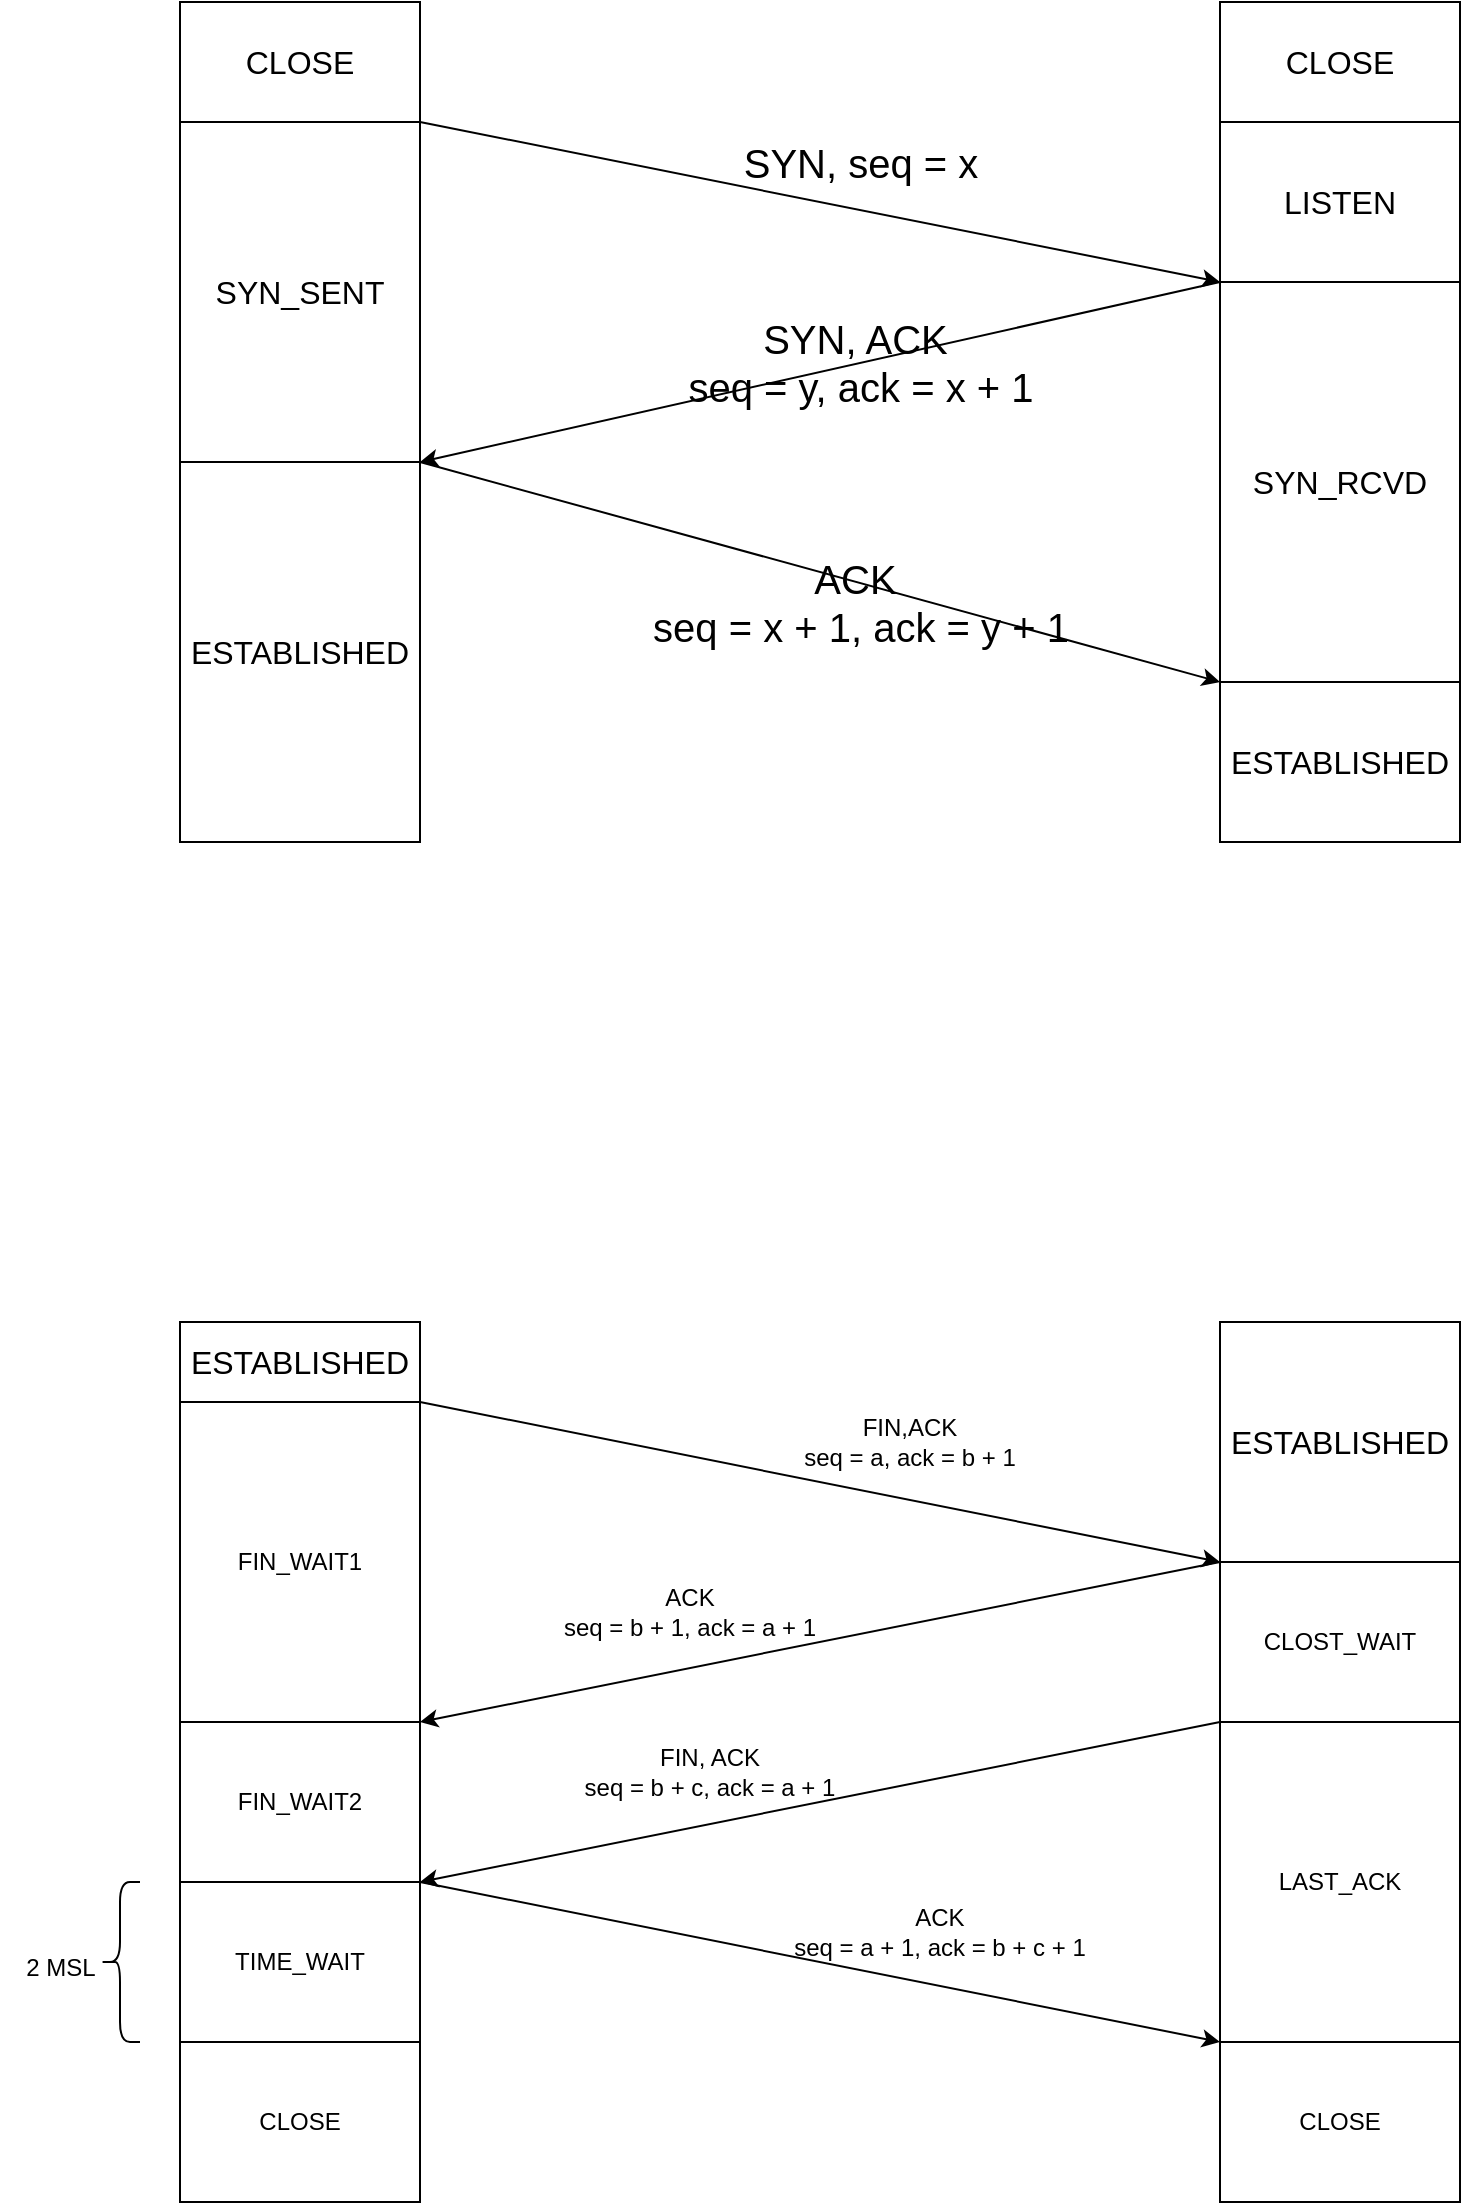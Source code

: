 <mxfile version="24.0.2" type="github">
  <diagram id="prtHgNgQTEPvFCAcTncT" name="Page-1">
    <mxGraphModel dx="1242" dy="820" grid="1" gridSize="10" guides="1" tooltips="1" connect="1" arrows="1" fold="1" page="0" pageScale="1" pageWidth="827" pageHeight="1169" background="none" math="0" shadow="0">
      <root>
        <mxCell id="0" />
        <mxCell id="1" parent="0" />
        <mxCell id="jqsSoEQQLANZwlWLKKU3-4" value="CLOSE" style="rounded=0;whiteSpace=wrap;html=1;fontSize=16;" vertex="1" parent="1">
          <mxGeometry x="120" y="100" width="120" height="60" as="geometry" />
        </mxCell>
        <mxCell id="jqsSoEQQLANZwlWLKKU3-5" value="CLOSE" style="rounded=0;whiteSpace=wrap;html=1;fontSize=16;" vertex="1" parent="1">
          <mxGeometry x="640" y="100" width="120" height="60" as="geometry" />
        </mxCell>
        <mxCell id="jqsSoEQQLANZwlWLKKU3-6" value="SYN_SENT" style="rounded=0;whiteSpace=wrap;html=1;fontSize=16;" vertex="1" parent="1">
          <mxGeometry x="120" y="160" width="120" height="170" as="geometry" />
        </mxCell>
        <mxCell id="jqsSoEQQLANZwlWLKKU3-7" value="SYN_RCVD" style="rounded=0;whiteSpace=wrap;html=1;fontSize=16;" vertex="1" parent="1">
          <mxGeometry x="640" y="240" width="120" height="200" as="geometry" />
        </mxCell>
        <mxCell id="jqsSoEQQLANZwlWLKKU3-8" value="" style="endArrow=classic;html=1;rounded=0;exitX=1;exitY=1;exitDx=0;exitDy=0;entryX=0;entryY=0;entryDx=0;entryDy=0;fontSize=16;" edge="1" parent="1" source="jqsSoEQQLANZwlWLKKU3-4" target="jqsSoEQQLANZwlWLKKU3-7">
          <mxGeometry width="50" height="50" relative="1" as="geometry">
            <mxPoint x="390" y="450" as="sourcePoint" />
            <mxPoint x="440" y="400" as="targetPoint" />
          </mxGeometry>
        </mxCell>
        <mxCell id="jqsSoEQQLANZwlWLKKU3-9" value="LISTEN" style="rounded=0;whiteSpace=wrap;html=1;fontSize=16;" vertex="1" parent="1">
          <mxGeometry x="640" y="160" width="120" height="80" as="geometry" />
        </mxCell>
        <mxCell id="jqsSoEQQLANZwlWLKKU3-10" value="" style="endArrow=classic;html=1;rounded=0;exitX=0;exitY=1;exitDx=0;exitDy=0;entryX=1;entryY=1;entryDx=0;entryDy=0;fontSize=16;" edge="1" parent="1" source="jqsSoEQQLANZwlWLKKU3-9" target="jqsSoEQQLANZwlWLKKU3-6">
          <mxGeometry width="50" height="50" relative="1" as="geometry">
            <mxPoint x="330" y="530" as="sourcePoint" />
            <mxPoint x="380" y="480" as="targetPoint" />
          </mxGeometry>
        </mxCell>
        <mxCell id="jqsSoEQQLANZwlWLKKU3-11" value="" style="endArrow=classic;html=1;rounded=0;entryX=0;entryY=1;entryDx=0;entryDy=0;fontSize=16;" edge="1" parent="1" target="jqsSoEQQLANZwlWLKKU3-7">
          <mxGeometry width="50" height="50" relative="1" as="geometry">
            <mxPoint x="240" y="330" as="sourcePoint" />
            <mxPoint x="350" y="420" as="targetPoint" />
          </mxGeometry>
        </mxCell>
        <mxCell id="jqsSoEQQLANZwlWLKKU3-12" value="ESTABLISHED" style="rounded=0;whiteSpace=wrap;html=1;fontSize=16;" vertex="1" parent="1">
          <mxGeometry x="120" y="330" width="120" height="190" as="geometry" />
        </mxCell>
        <mxCell id="jqsSoEQQLANZwlWLKKU3-13" value="ESTABLISHED" style="rounded=0;whiteSpace=wrap;html=1;fontSize=16;" vertex="1" parent="1">
          <mxGeometry x="640" y="440" width="120" height="80" as="geometry" />
        </mxCell>
        <mxCell id="jqsSoEQQLANZwlWLKKU3-14" value="SYN, seq = x" style="text;html=1;align=center;verticalAlign=middle;resizable=0;points=[];autosize=1;strokeColor=none;fillColor=none;fontSize=20;" vertex="1" parent="1">
          <mxGeometry x="390" y="160" width="140" height="40" as="geometry" />
        </mxCell>
        <mxCell id="jqsSoEQQLANZwlWLKKU3-16" value="ACK&amp;nbsp;&lt;div style=&quot;font-size: 20px;&quot;&gt;seq = x + 1, ack = y + 1&lt;/div&gt;" style="text;html=1;align=center;verticalAlign=middle;resizable=0;points=[];autosize=1;strokeColor=none;fillColor=none;fontSize=20;" vertex="1" parent="1">
          <mxGeometry x="345" y="370" width="230" height="60" as="geometry" />
        </mxCell>
        <mxCell id="jqsSoEQQLANZwlWLKKU3-15" value="SYN, ACK&amp;nbsp;&lt;div style=&quot;font-size: 20px;&quot;&gt;seq = y, ack = x + 1&lt;/div&gt;" style="text;html=1;align=center;verticalAlign=middle;resizable=0;points=[];autosize=1;strokeColor=none;fillColor=none;fontSize=20;labelBackgroundColor=none;" vertex="1" parent="1">
          <mxGeometry x="360" y="250" width="200" height="60" as="geometry" />
        </mxCell>
        <mxCell id="jqsSoEQQLANZwlWLKKU3-20" value="&lt;span style=&quot;font-size: 16px;&quot;&gt;ESTABLISHED&lt;/span&gt;" style="rounded=0;whiteSpace=wrap;html=1;" vertex="1" parent="1">
          <mxGeometry x="120" y="760" width="120" height="40" as="geometry" />
        </mxCell>
        <mxCell id="jqsSoEQQLANZwlWLKKU3-21" value="CLOST_WAIT" style="rounded=0;whiteSpace=wrap;html=1;" vertex="1" parent="1">
          <mxGeometry x="640" y="880" width="120" height="80" as="geometry" />
        </mxCell>
        <mxCell id="jqsSoEQQLANZwlWLKKU3-22" value="" style="endArrow=classic;html=1;rounded=0;exitX=1;exitY=1;exitDx=0;exitDy=0;entryX=0;entryY=0;entryDx=0;entryDy=0;" edge="1" parent="1" source="jqsSoEQQLANZwlWLKKU3-20" target="jqsSoEQQLANZwlWLKKU3-21">
          <mxGeometry width="50" height="50" relative="1" as="geometry">
            <mxPoint x="340" y="880" as="sourcePoint" />
            <mxPoint x="390" y="830" as="targetPoint" />
          </mxGeometry>
        </mxCell>
        <mxCell id="jqsSoEQQLANZwlWLKKU3-23" value="&lt;span style=&quot;font-size: 16px;&quot;&gt;ESTABLISHED&lt;/span&gt;" style="rounded=0;whiteSpace=wrap;html=1;" vertex="1" parent="1">
          <mxGeometry x="640" y="760" width="120" height="120" as="geometry" />
        </mxCell>
        <mxCell id="jqsSoEQQLANZwlWLKKU3-24" value="FIN_WAIT1" style="rounded=0;whiteSpace=wrap;html=1;" vertex="1" parent="1">
          <mxGeometry x="120" y="800" width="120" height="160" as="geometry" />
        </mxCell>
        <mxCell id="jqsSoEQQLANZwlWLKKU3-25" value="" style="endArrow=classic;html=1;rounded=0;exitX=0;exitY=0;exitDx=0;exitDy=0;entryX=1;entryY=1;entryDx=0;entryDy=0;" edge="1" parent="1" source="jqsSoEQQLANZwlWLKKU3-21" target="jqsSoEQQLANZwlWLKKU3-24">
          <mxGeometry width="50" height="50" relative="1" as="geometry">
            <mxPoint x="500" y="1010" as="sourcePoint" />
            <mxPoint x="550" y="960" as="targetPoint" />
          </mxGeometry>
        </mxCell>
        <mxCell id="jqsSoEQQLANZwlWLKKU3-26" value="LAST_ACK" style="rounded=0;whiteSpace=wrap;html=1;" vertex="1" parent="1">
          <mxGeometry x="640" y="960" width="120" height="160" as="geometry" />
        </mxCell>
        <mxCell id="jqsSoEQQLANZwlWLKKU3-27" value="" style="endArrow=classic;html=1;rounded=0;exitX=0;exitY=0;exitDx=0;exitDy=0;entryX=1;entryY=1;entryDx=0;entryDy=0;" edge="1" parent="1" source="jqsSoEQQLANZwlWLKKU3-26" target="jqsSoEQQLANZwlWLKKU3-41">
          <mxGeometry width="50" height="50" relative="1" as="geometry">
            <mxPoint x="560" y="1160" as="sourcePoint" />
            <mxPoint x="610" y="1110" as="targetPoint" />
          </mxGeometry>
        </mxCell>
        <mxCell id="jqsSoEQQLANZwlWLKKU3-30" value="" style="endArrow=classic;html=1;rounded=0;exitX=1;exitY=0;exitDx=0;exitDy=0;entryX=0;entryY=1;entryDx=0;entryDy=0;" edge="1" parent="1" target="jqsSoEQQLANZwlWLKKU3-26">
          <mxGeometry width="50" height="50" relative="1" as="geometry">
            <mxPoint x="240" y="1040" as="sourcePoint" />
            <mxPoint x="640" y="1280" as="targetPoint" />
          </mxGeometry>
        </mxCell>
        <mxCell id="jqsSoEQQLANZwlWLKKU3-31" value="CLOSE" style="rounded=0;whiteSpace=wrap;html=1;" vertex="1" parent="1">
          <mxGeometry x="640" y="1120" width="120" height="80" as="geometry" />
        </mxCell>
        <mxCell id="jqsSoEQQLANZwlWLKKU3-33" value="TIME_WAIT" style="rounded=0;whiteSpace=wrap;html=1;" vertex="1" parent="1">
          <mxGeometry x="120" y="1040" width="120" height="80" as="geometry" />
        </mxCell>
        <mxCell id="jqsSoEQQLANZwlWLKKU3-34" value="FIN,ACK&lt;div&gt;seq = a, ack = b + 1&lt;/div&gt;" style="text;html=1;align=center;verticalAlign=middle;whiteSpace=wrap;rounded=0;" vertex="1" parent="1">
          <mxGeometry x="410" y="805" width="150" height="30" as="geometry" />
        </mxCell>
        <mxCell id="jqsSoEQQLANZwlWLKKU3-35" value="ACK&lt;div&gt;seq = b + 1, ack = a + 1&lt;/div&gt;" style="text;html=1;align=center;verticalAlign=middle;whiteSpace=wrap;rounded=0;" vertex="1" parent="1">
          <mxGeometry x="300" y="890" width="150" height="30" as="geometry" />
        </mxCell>
        <mxCell id="jqsSoEQQLANZwlWLKKU3-36" value="FIN, ACK&lt;div&gt;seq = b + c, ack = a + 1&lt;/div&gt;" style="text;html=1;align=center;verticalAlign=middle;whiteSpace=wrap;rounded=0;" vertex="1" parent="1">
          <mxGeometry x="310" y="970" width="150" height="30" as="geometry" />
        </mxCell>
        <mxCell id="jqsSoEQQLANZwlWLKKU3-37" value="ACK&lt;div&gt;seq = a + 1, ack = b + c + 1&lt;/div&gt;" style="text;html=1;align=center;verticalAlign=middle;whiteSpace=wrap;rounded=0;" vertex="1" parent="1">
          <mxGeometry x="425" y="1050" width="150" height="30" as="geometry" />
        </mxCell>
        <mxCell id="jqsSoEQQLANZwlWLKKU3-38" value="" style="shape=curlyBracket;whiteSpace=wrap;html=1;rounded=1;labelPosition=left;verticalLabelPosition=middle;align=right;verticalAlign=middle;" vertex="1" parent="1">
          <mxGeometry x="80" y="1040" width="20" height="80" as="geometry" />
        </mxCell>
        <mxCell id="jqsSoEQQLANZwlWLKKU3-39" value="2 MSL" style="text;html=1;align=center;verticalAlign=middle;resizable=0;points=[];autosize=1;strokeColor=none;fillColor=none;" vertex="1" parent="1">
          <mxGeometry x="30" y="1068" width="60" height="30" as="geometry" />
        </mxCell>
        <mxCell id="jqsSoEQQLANZwlWLKKU3-40" value="CLOSE" style="rounded=0;whiteSpace=wrap;html=1;" vertex="1" parent="1">
          <mxGeometry x="120" y="1120" width="120" height="80" as="geometry" />
        </mxCell>
        <mxCell id="jqsSoEQQLANZwlWLKKU3-41" value="FIN_WAIT2" style="rounded=0;whiteSpace=wrap;html=1;" vertex="1" parent="1">
          <mxGeometry x="120" y="960" width="120" height="80" as="geometry" />
        </mxCell>
      </root>
    </mxGraphModel>
  </diagram>
</mxfile>
